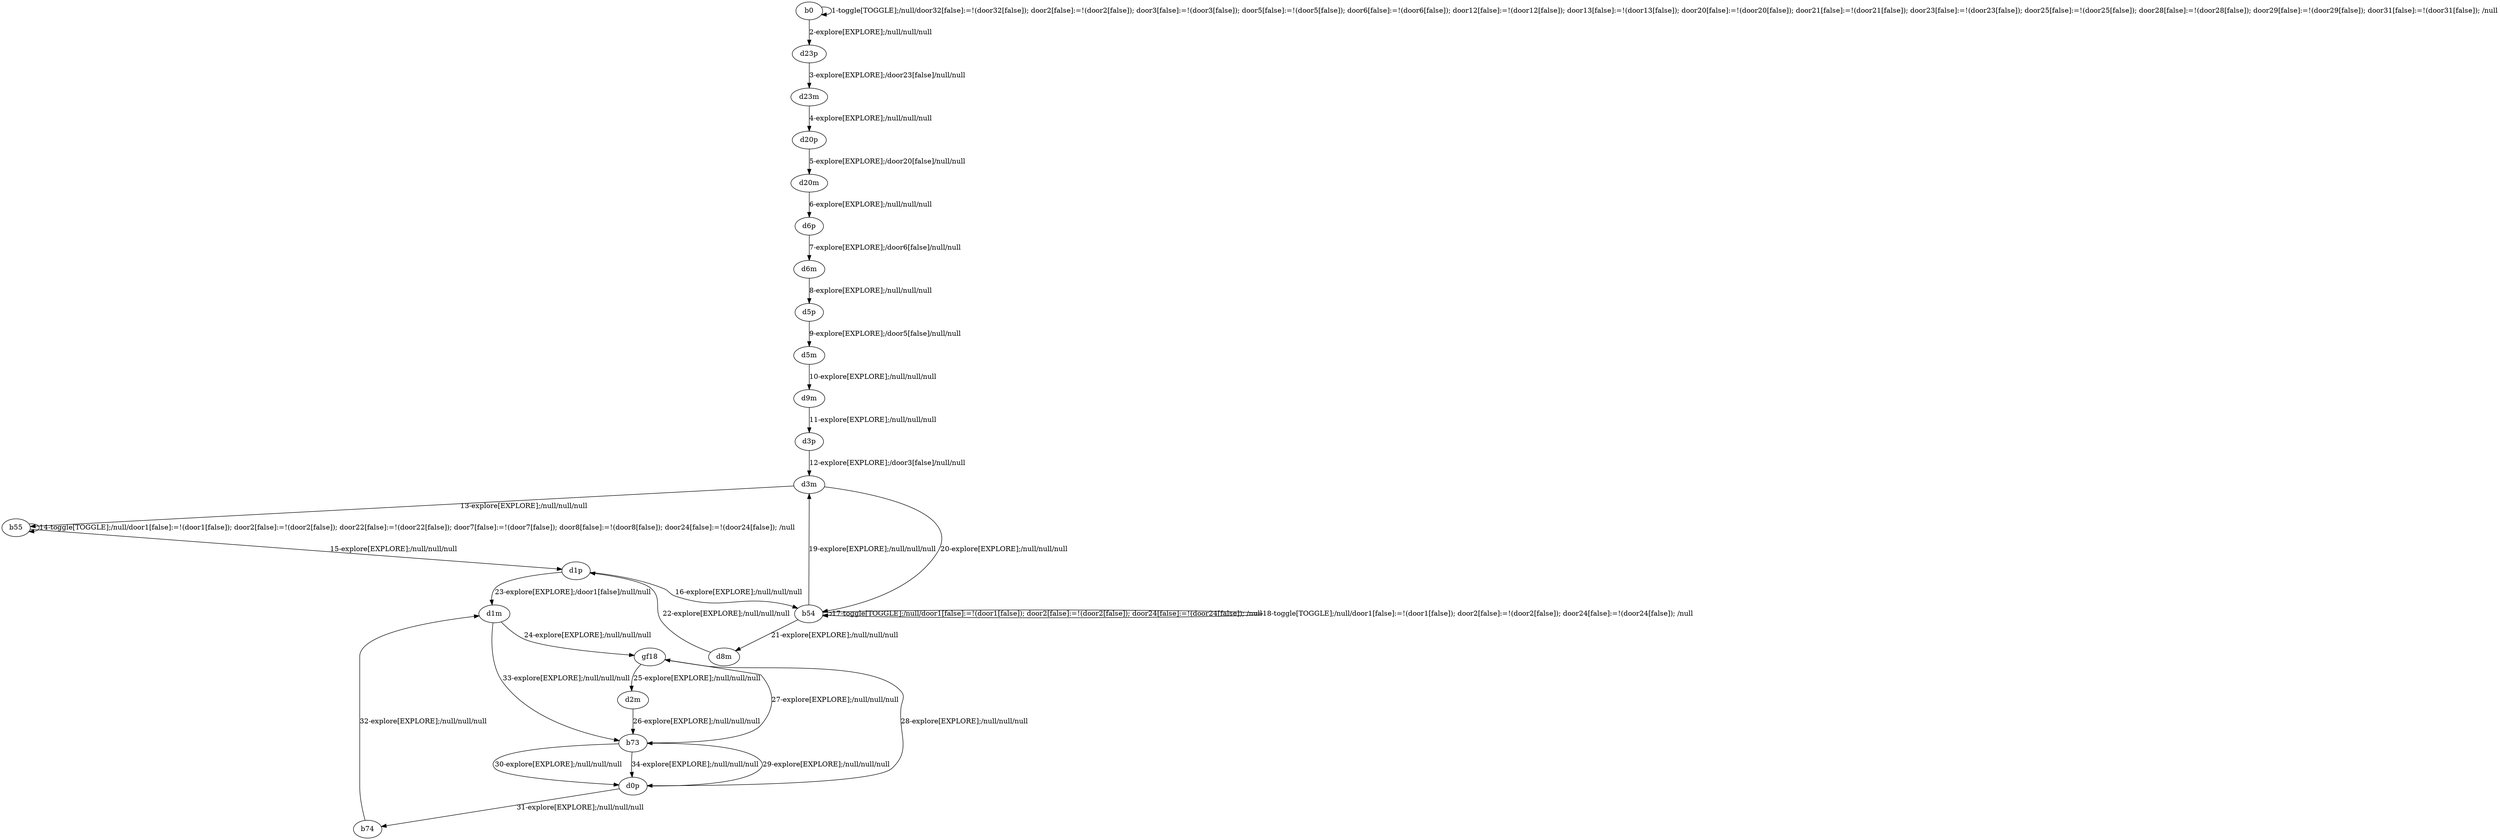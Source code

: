 # Total number of goals covered by this test: 5
# b73 --> d0p
# b74 --> d1m
# d0p --> b74
# d1m --> b73
# b73 --> gf18

digraph g {
"b0" -> "b0" [label = "1-toggle[TOGGLE];/null/door32[false]:=!(door32[false]); door2[false]:=!(door2[false]); door3[false]:=!(door3[false]); door5[false]:=!(door5[false]); door6[false]:=!(door6[false]); door12[false]:=!(door12[false]); door13[false]:=!(door13[false]); door20[false]:=!(door20[false]); door21[false]:=!(door21[false]); door23[false]:=!(door23[false]); door25[false]:=!(door25[false]); door28[false]:=!(door28[false]); door29[false]:=!(door29[false]); door31[false]:=!(door31[false]); /null"];
"b0" -> "d23p" [label = "2-explore[EXPLORE];/null/null/null"];
"d23p" -> "d23m" [label = "3-explore[EXPLORE];/door23[false]/null/null"];
"d23m" -> "d20p" [label = "4-explore[EXPLORE];/null/null/null"];
"d20p" -> "d20m" [label = "5-explore[EXPLORE];/door20[false]/null/null"];
"d20m" -> "d6p" [label = "6-explore[EXPLORE];/null/null/null"];
"d6p" -> "d6m" [label = "7-explore[EXPLORE];/door6[false]/null/null"];
"d6m" -> "d5p" [label = "8-explore[EXPLORE];/null/null/null"];
"d5p" -> "d5m" [label = "9-explore[EXPLORE];/door5[false]/null/null"];
"d5m" -> "d9m" [label = "10-explore[EXPLORE];/null/null/null"];
"d9m" -> "d3p" [label = "11-explore[EXPLORE];/null/null/null"];
"d3p" -> "d3m" [label = "12-explore[EXPLORE];/door3[false]/null/null"];
"d3m" -> "b55" [label = "13-explore[EXPLORE];/null/null/null"];
"b55" -> "b55" [label = "14-toggle[TOGGLE];/null/door1[false]:=!(door1[false]); door2[false]:=!(door2[false]); door22[false]:=!(door22[false]); door7[false]:=!(door7[false]); door8[false]:=!(door8[false]); door24[false]:=!(door24[false]); /null"];
"b55" -> "d1p" [label = "15-explore[EXPLORE];/null/null/null"];
"d1p" -> "b54" [label = "16-explore[EXPLORE];/null/null/null"];
"b54" -> "b54" [label = "17-toggle[TOGGLE];/null/door1[false]:=!(door1[false]); door2[false]:=!(door2[false]); door24[false]:=!(door24[false]); /null"];
"b54" -> "b54" [label = "18-toggle[TOGGLE];/null/door1[false]:=!(door1[false]); door2[false]:=!(door2[false]); door24[false]:=!(door24[false]); /null"];
"b54" -> "d3m" [label = "19-explore[EXPLORE];/null/null/null"];
"d3m" -> "b54" [label = "20-explore[EXPLORE];/null/null/null"];
"b54" -> "d8m" [label = "21-explore[EXPLORE];/null/null/null"];
"d8m" -> "d1p" [label = "22-explore[EXPLORE];/null/null/null"];
"d1p" -> "d1m" [label = "23-explore[EXPLORE];/door1[false]/null/null"];
"d1m" -> "gf18" [label = "24-explore[EXPLORE];/null/null/null"];
"gf18" -> "d2m" [label = "25-explore[EXPLORE];/null/null/null"];
"d2m" -> "b73" [label = "26-explore[EXPLORE];/null/null/null"];
"b73" -> "gf18" [label = "27-explore[EXPLORE];/null/null/null"];
"gf18" -> "d0p" [label = "28-explore[EXPLORE];/null/null/null"];
"d0p" -> "b73" [label = "29-explore[EXPLORE];/null/null/null"];
"b73" -> "d0p" [label = "30-explore[EXPLORE];/null/null/null"];
"d0p" -> "b74" [label = "31-explore[EXPLORE];/null/null/null"];
"b74" -> "d1m" [label = "32-explore[EXPLORE];/null/null/null"];
"d1m" -> "b73" [label = "33-explore[EXPLORE];/null/null/null"];
"b73" -> "d0p" [label = "34-explore[EXPLORE];/null/null/null"];
}